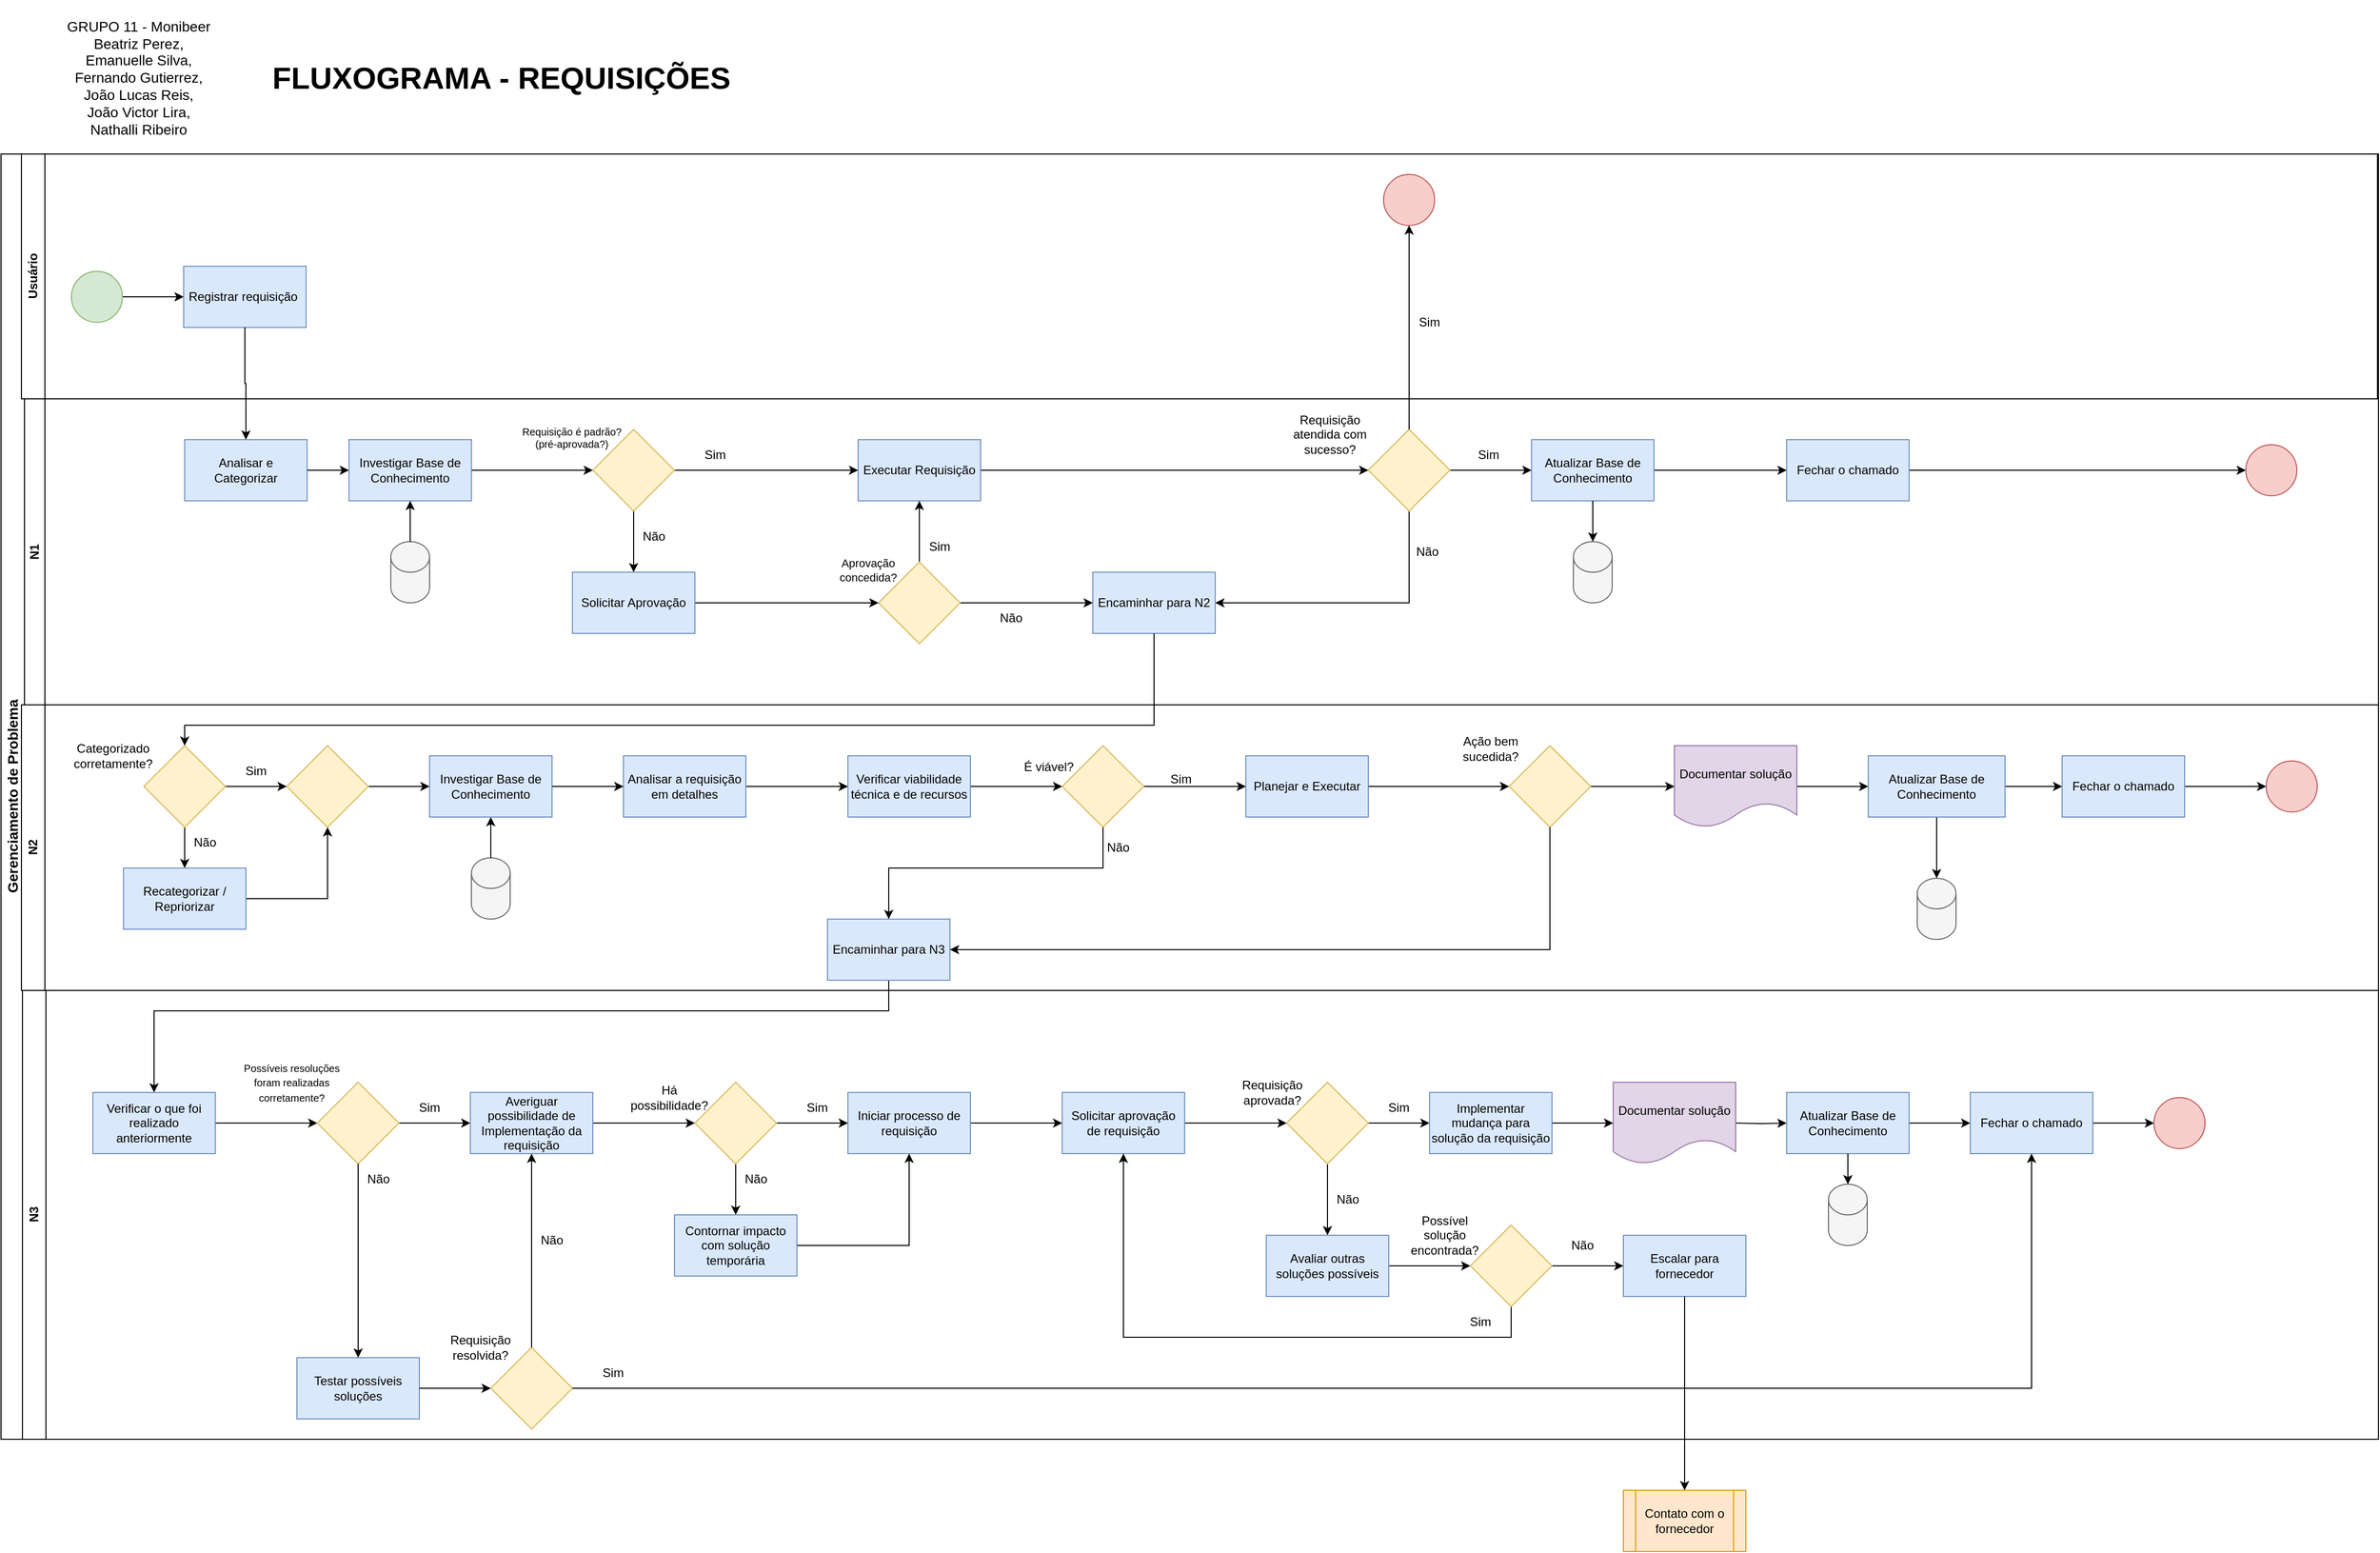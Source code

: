 <mxfile version="27.1.1">
  <diagram name="Página-1" id="GEWi88rm-CC-CwjjfImp">
    <mxGraphModel dx="3565" dy="1860" grid="1" gridSize="10" guides="1" tooltips="1" connect="1" arrows="1" fold="1" page="1" pageScale="1" pageWidth="827" pageHeight="1169" math="0" shadow="0">
      <root>
        <mxCell id="0" />
        <mxCell id="1" parent="0" />
        <mxCell id="uTXIHxNc2WLKkzeLT1SE-27" value="&lt;font style=&quot;font-size: 14px;&quot;&gt;Gerenciamento de Problema&lt;/font&gt;" style="swimlane;horizontal=0;whiteSpace=wrap;html=1;" parent="1" vertex="1">
          <mxGeometry x="550" y="530" width="2330" height="1260" as="geometry" />
        </mxCell>
        <mxCell id="uTXIHxNc2WLKkzeLT1SE-325" value="N1" style="swimlane;horizontal=0;whiteSpace=wrap;html=1;startSize=20;" parent="uTXIHxNc2WLKkzeLT1SE-27" vertex="1">
          <mxGeometry x="23" y="240" width="2307" height="300" as="geometry" />
        </mxCell>
        <mxCell id="uTXIHxNc2WLKkzeLT1SE-147" value="" style="ellipse;whiteSpace=wrap;html=1;aspect=fixed;fillColor=#f8cecc;strokeColor=#b85450;" parent="uTXIHxNc2WLKkzeLT1SE-325" vertex="1">
          <mxGeometry x="2177" y="45" width="50" height="50" as="geometry" />
        </mxCell>
        <mxCell id="uTXIHxNc2WLKkzeLT1SE-151" value="Analisar e Categorizar" style="whiteSpace=wrap;html=1;fillColor=#dae8fc;strokeColor=#6c8ebf;" parent="uTXIHxNc2WLKkzeLT1SE-325" vertex="1">
          <mxGeometry x="157" y="40" width="120" height="60" as="geometry" />
        </mxCell>
        <mxCell id="uTXIHxNc2WLKkzeLT1SE-60" value="Sim" style="text;html=1;align=center;verticalAlign=middle;whiteSpace=wrap;rounded=0;" parent="uTXIHxNc2WLKkzeLT1SE-325" vertex="1">
          <mxGeometry x="1405" y="40" width="60" height="30" as="geometry" />
        </mxCell>
        <mxCell id="uTXIHxNc2WLKkzeLT1SE-344" value="Não" style="text;html=1;align=center;verticalAlign=middle;whiteSpace=wrap;rounded=0;" parent="uTXIHxNc2WLKkzeLT1SE-325" vertex="1">
          <mxGeometry x="1345" y="135" width="60" height="30" as="geometry" />
        </mxCell>
        <mxCell id="uTXIHxNc2WLKkzeLT1SE-29" value="" style="edgeStyle=orthogonalEdgeStyle;rounded=0;orthogonalLoop=1;jettySize=auto;html=1;" parent="uTXIHxNc2WLKkzeLT1SE-27" source="uTXIHxNc2WLKkzeLT1SE-30" edge="1">
          <mxGeometry relative="1" as="geometry">
            <mxPoint x="830" y="620" as="targetPoint" />
          </mxGeometry>
        </mxCell>
        <mxCell id="uTXIHxNc2WLKkzeLT1SE-30" value="Analisar a requisição em detalhes" style="whiteSpace=wrap;html=1;fillColor=#dae8fc;strokeColor=#6c8ebf;" parent="uTXIHxNc2WLKkzeLT1SE-27" vertex="1">
          <mxGeometry x="610" y="590" width="120" height="60" as="geometry" />
        </mxCell>
        <mxCell id="uTXIHxNc2WLKkzeLT1SE-35" value="" style="edgeStyle=orthogonalEdgeStyle;rounded=0;orthogonalLoop=1;jettySize=auto;html=1;" parent="uTXIHxNc2WLKkzeLT1SE-27" source="uTXIHxNc2WLKkzeLT1SE-36" target="uTXIHxNc2WLKkzeLT1SE-56" edge="1">
          <mxGeometry relative="1" as="geometry">
            <Array as="points">
              <mxPoint x="870" y="840" />
              <mxPoint x="150" y="840" />
            </Array>
          </mxGeometry>
        </mxCell>
        <mxCell id="uTXIHxNc2WLKkzeLT1SE-36" value="Encaminhar para N3" style="whiteSpace=wrap;html=1;fillColor=#dae8fc;strokeColor=#6c8ebf;" parent="uTXIHxNc2WLKkzeLT1SE-27" vertex="1">
          <mxGeometry x="810" y="750" width="120" height="60" as="geometry" />
        </mxCell>
        <mxCell id="uTXIHxNc2WLKkzeLT1SE-328" style="edgeStyle=orthogonalEdgeStyle;rounded=0;orthogonalLoop=1;jettySize=auto;html=1;entryX=0;entryY=0.5;entryDx=0;entryDy=0;" parent="uTXIHxNc2WLKkzeLT1SE-27" source="uTXIHxNc2WLKkzeLT1SE-38" target="uTXIHxNc2WLKkzeLT1SE-326" edge="1">
          <mxGeometry relative="1" as="geometry" />
        </mxCell>
        <mxCell id="uTXIHxNc2WLKkzeLT1SE-38" value="Verificar viabilidade técnica e de recursos" style="whiteSpace=wrap;html=1;fillColor=#dae8fc;strokeColor=#6c8ebf;" parent="uTXIHxNc2WLKkzeLT1SE-27" vertex="1">
          <mxGeometry x="830" y="590" width="120" height="60" as="geometry" />
        </mxCell>
        <mxCell id="uTXIHxNc2WLKkzeLT1SE-55" value="" style="edgeStyle=orthogonalEdgeStyle;rounded=0;orthogonalLoop=1;jettySize=auto;html=1;" parent="uTXIHxNc2WLKkzeLT1SE-27" source="uTXIHxNc2WLKkzeLT1SE-56" target="uTXIHxNc2WLKkzeLT1SE-58" edge="1">
          <mxGeometry relative="1" as="geometry" />
        </mxCell>
        <mxCell id="uTXIHxNc2WLKkzeLT1SE-56" value="Verificar o que foi realizado anteriormente" style="whiteSpace=wrap;html=1;fillColor=#dae8fc;strokeColor=#6c8ebf;" parent="uTXIHxNc2WLKkzeLT1SE-27" vertex="1">
          <mxGeometry x="90" y="920" width="120" height="60" as="geometry" />
        </mxCell>
        <mxCell id="uTXIHxNc2WLKkzeLT1SE-57" style="edgeStyle=orthogonalEdgeStyle;rounded=0;orthogonalLoop=1;jettySize=auto;html=1;entryX=0;entryY=0.5;entryDx=0;entryDy=0;" parent="uTXIHxNc2WLKkzeLT1SE-27" source="uTXIHxNc2WLKkzeLT1SE-58" target="uTXIHxNc2WLKkzeLT1SE-65" edge="1">
          <mxGeometry relative="1" as="geometry">
            <mxPoint x="440" y="950.0" as="targetPoint" />
          </mxGeometry>
        </mxCell>
        <mxCell id="uTXIHxNc2WLKkzeLT1SE-58" value="" style="rhombus;whiteSpace=wrap;html=1;fillColor=#fff2cc;strokeColor=#d6b656;" parent="uTXIHxNc2WLKkzeLT1SE-27" vertex="1">
          <mxGeometry x="310" y="910" width="80" height="80" as="geometry" />
        </mxCell>
        <mxCell id="uTXIHxNc2WLKkzeLT1SE-61" value="&lt;font style=&quot;font-size: 10px;&quot;&gt;Possíveis resoluções foram realizadas corretamente?&lt;/font&gt;" style="text;html=1;align=center;verticalAlign=middle;whiteSpace=wrap;rounded=0;" parent="uTXIHxNc2WLKkzeLT1SE-27" vertex="1">
          <mxGeometry x="230" y="880" width="110" height="60" as="geometry" />
        </mxCell>
        <mxCell id="uTXIHxNc2WLKkzeLT1SE-63" value="Não" style="text;html=1;align=center;verticalAlign=middle;whiteSpace=wrap;rounded=0;" parent="uTXIHxNc2WLKkzeLT1SE-27" vertex="1">
          <mxGeometry x="340" y="990" width="60" height="30" as="geometry" />
        </mxCell>
        <mxCell id="uTXIHxNc2WLKkzeLT1SE-64" value="" style="edgeStyle=orthogonalEdgeStyle;rounded=0;orthogonalLoop=1;jettySize=auto;html=1;" parent="uTXIHxNc2WLKkzeLT1SE-27" source="uTXIHxNc2WLKkzeLT1SE-65" target="uTXIHxNc2WLKkzeLT1SE-70" edge="1">
          <mxGeometry relative="1" as="geometry" />
        </mxCell>
        <mxCell id="uTXIHxNc2WLKkzeLT1SE-65" value="Averiguar possibilidade de Implementação da requisição" style="whiteSpace=wrap;html=1;fillColor=#dae8fc;strokeColor=#6c8ebf;" parent="uTXIHxNc2WLKkzeLT1SE-27" vertex="1">
          <mxGeometry x="460" y="920" width="120" height="60" as="geometry" />
        </mxCell>
        <mxCell id="uTXIHxNc2WLKkzeLT1SE-67" value="Não" style="text;html=1;align=center;verticalAlign=middle;whiteSpace=wrap;rounded=0;" parent="uTXIHxNc2WLKkzeLT1SE-27" vertex="1">
          <mxGeometry x="510" y="1050" width="60" height="30" as="geometry" />
        </mxCell>
        <mxCell id="uTXIHxNc2WLKkzeLT1SE-68" value="" style="edgeStyle=orthogonalEdgeStyle;rounded=0;orthogonalLoop=1;jettySize=auto;html=1;" parent="uTXIHxNc2WLKkzeLT1SE-27" source="uTXIHxNc2WLKkzeLT1SE-70" target="uTXIHxNc2WLKkzeLT1SE-73" edge="1">
          <mxGeometry relative="1" as="geometry" />
        </mxCell>
        <mxCell id="uTXIHxNc2WLKkzeLT1SE-69" value="" style="edgeStyle=orthogonalEdgeStyle;rounded=0;orthogonalLoop=1;jettySize=auto;html=1;" parent="uTXIHxNc2WLKkzeLT1SE-27" source="uTXIHxNc2WLKkzeLT1SE-70" target="uTXIHxNc2WLKkzeLT1SE-75" edge="1">
          <mxGeometry relative="1" as="geometry" />
        </mxCell>
        <mxCell id="uTXIHxNc2WLKkzeLT1SE-70" value="" style="rhombus;whiteSpace=wrap;html=1;fillColor=#fff2cc;strokeColor=#d6b656;" parent="uTXIHxNc2WLKkzeLT1SE-27" vertex="1">
          <mxGeometry x="680" y="910" width="80" height="80" as="geometry" />
        </mxCell>
        <mxCell id="uTXIHxNc2WLKkzeLT1SE-72" style="edgeStyle=orthogonalEdgeStyle;rounded=0;orthogonalLoop=1;jettySize=auto;html=1;entryX=0;entryY=0.5;entryDx=0;entryDy=0;" parent="uTXIHxNc2WLKkzeLT1SE-27" source="uTXIHxNc2WLKkzeLT1SE-73" target="uTXIHxNc2WLKkzeLT1SE-78" edge="1">
          <mxGeometry relative="1" as="geometry" />
        </mxCell>
        <mxCell id="uTXIHxNc2WLKkzeLT1SE-73" value="Iniciar processo de requisição" style="whiteSpace=wrap;html=1;fillColor=#dae8fc;strokeColor=#6c8ebf;" parent="uTXIHxNc2WLKkzeLT1SE-27" vertex="1">
          <mxGeometry x="830" y="920" width="120" height="60" as="geometry" />
        </mxCell>
        <mxCell id="uTXIHxNc2WLKkzeLT1SE-74" style="edgeStyle=orthogonalEdgeStyle;rounded=0;orthogonalLoop=1;jettySize=auto;html=1;entryX=0.5;entryY=1;entryDx=0;entryDy=0;" parent="uTXIHxNc2WLKkzeLT1SE-27" source="uTXIHxNc2WLKkzeLT1SE-75" target="uTXIHxNc2WLKkzeLT1SE-73" edge="1">
          <mxGeometry relative="1" as="geometry" />
        </mxCell>
        <mxCell id="uTXIHxNc2WLKkzeLT1SE-75" value="Contornar impacto com solução temporária" style="whiteSpace=wrap;html=1;fillColor=#dae8fc;strokeColor=#6c8ebf;" parent="uTXIHxNc2WLKkzeLT1SE-27" vertex="1">
          <mxGeometry x="660" y="1040" width="120" height="60" as="geometry" />
        </mxCell>
        <mxCell id="uTXIHxNc2WLKkzeLT1SE-76" value="Sim" style="text;html=1;align=center;verticalAlign=middle;whiteSpace=wrap;rounded=0;" parent="uTXIHxNc2WLKkzeLT1SE-27" vertex="1">
          <mxGeometry x="390" y="920" width="60" height="30" as="geometry" />
        </mxCell>
        <mxCell id="uTXIHxNc2WLKkzeLT1SE-77" value="" style="edgeStyle=orthogonalEdgeStyle;rounded=0;orthogonalLoop=1;jettySize=auto;html=1;" parent="uTXIHxNc2WLKkzeLT1SE-27" source="uTXIHxNc2WLKkzeLT1SE-78" target="uTXIHxNc2WLKkzeLT1SE-82" edge="1">
          <mxGeometry relative="1" as="geometry" />
        </mxCell>
        <mxCell id="uTXIHxNc2WLKkzeLT1SE-78" value="Solicitar aprovação de requisição" style="whiteSpace=wrap;html=1;fillColor=#dae8fc;strokeColor=#6c8ebf;" parent="uTXIHxNc2WLKkzeLT1SE-27" vertex="1">
          <mxGeometry x="1040" y="920" width="120" height="60" as="geometry" />
        </mxCell>
        <mxCell id="uTXIHxNc2WLKkzeLT1SE-79" value="Sim" style="text;html=1;align=center;verticalAlign=middle;whiteSpace=wrap;rounded=0;" parent="uTXIHxNc2WLKkzeLT1SE-27" vertex="1">
          <mxGeometry x="770" y="920" width="60" height="30" as="geometry" />
        </mxCell>
        <mxCell id="uTXIHxNc2WLKkzeLT1SE-80" value="" style="edgeStyle=orthogonalEdgeStyle;rounded=0;orthogonalLoop=1;jettySize=auto;html=1;" parent="uTXIHxNc2WLKkzeLT1SE-27" source="uTXIHxNc2WLKkzeLT1SE-82" target="uTXIHxNc2WLKkzeLT1SE-85" edge="1">
          <mxGeometry relative="1" as="geometry" />
        </mxCell>
        <mxCell id="uTXIHxNc2WLKkzeLT1SE-81" value="" style="edgeStyle=orthogonalEdgeStyle;rounded=0;orthogonalLoop=1;jettySize=auto;html=1;" parent="uTXIHxNc2WLKkzeLT1SE-27" source="uTXIHxNc2WLKkzeLT1SE-82" target="uTXIHxNc2WLKkzeLT1SE-93" edge="1">
          <mxGeometry relative="1" as="geometry" />
        </mxCell>
        <mxCell id="uTXIHxNc2WLKkzeLT1SE-82" value="" style="rhombus;whiteSpace=wrap;html=1;fillColor=#fff2cc;strokeColor=#d6b656;" parent="uTXIHxNc2WLKkzeLT1SE-27" vertex="1">
          <mxGeometry x="1260" y="910" width="80" height="80" as="geometry" />
        </mxCell>
        <mxCell id="uTXIHxNc2WLKkzeLT1SE-83" value="Requisição&lt;div&gt;aprovada?&lt;/div&gt;" style="text;html=1;align=center;verticalAlign=middle;whiteSpace=wrap;rounded=0;" parent="uTXIHxNc2WLKkzeLT1SE-27" vertex="1">
          <mxGeometry x="1211" y="900" width="70" height="40" as="geometry" />
        </mxCell>
        <mxCell id="uTXIHxNc2WLKkzeLT1SE-84" value="" style="edgeStyle=orthogonalEdgeStyle;rounded=0;orthogonalLoop=1;jettySize=auto;html=1;" parent="uTXIHxNc2WLKkzeLT1SE-27" source="uTXIHxNc2WLKkzeLT1SE-85" edge="1">
          <mxGeometry relative="1" as="geometry">
            <mxPoint x="1580" y="950.0" as="targetPoint" />
          </mxGeometry>
        </mxCell>
        <mxCell id="uTXIHxNc2WLKkzeLT1SE-85" value="Implementar mudança para solução da requisição" style="whiteSpace=wrap;html=1;fillColor=#dae8fc;strokeColor=#6c8ebf;" parent="uTXIHxNc2WLKkzeLT1SE-27" vertex="1">
          <mxGeometry x="1400" y="920" width="120" height="60" as="geometry" />
        </mxCell>
        <mxCell id="uTXIHxNc2WLKkzeLT1SE-86" value="" style="edgeStyle=orthogonalEdgeStyle;rounded=0;orthogonalLoop=1;jettySize=auto;html=1;" parent="uTXIHxNc2WLKkzeLT1SE-27" target="uTXIHxNc2WLKkzeLT1SE-88" edge="1">
          <mxGeometry relative="1" as="geometry">
            <mxPoint x="1700" y="950.0" as="sourcePoint" />
          </mxGeometry>
        </mxCell>
        <mxCell id="uTXIHxNc2WLKkzeLT1SE-87" value="" style="edgeStyle=orthogonalEdgeStyle;rounded=0;orthogonalLoop=1;jettySize=auto;html=1;" parent="uTXIHxNc2WLKkzeLT1SE-27" source="uTXIHxNc2WLKkzeLT1SE-88" target="uTXIHxNc2WLKkzeLT1SE-90" edge="1">
          <mxGeometry relative="1" as="geometry" />
        </mxCell>
        <mxCell id="uTXIHxNc2WLKkzeLT1SE-88" value="Atualizar Base de Conhecimento" style="whiteSpace=wrap;html=1;fillColor=#dae8fc;strokeColor=#6c8ebf;" parent="uTXIHxNc2WLKkzeLT1SE-27" vertex="1">
          <mxGeometry x="1750" y="920" width="120" height="60" as="geometry" />
        </mxCell>
        <mxCell id="uTXIHxNc2WLKkzeLT1SE-89" style="edgeStyle=orthogonalEdgeStyle;rounded=0;orthogonalLoop=1;jettySize=auto;html=1;" parent="uTXIHxNc2WLKkzeLT1SE-27" source="uTXIHxNc2WLKkzeLT1SE-90" target="uTXIHxNc2WLKkzeLT1SE-99" edge="1">
          <mxGeometry relative="1" as="geometry" />
        </mxCell>
        <mxCell id="uTXIHxNc2WLKkzeLT1SE-90" value="Fechar o chamado" style="whiteSpace=wrap;html=1;fillColor=#dae8fc;strokeColor=#6c8ebf;" parent="uTXIHxNc2WLKkzeLT1SE-27" vertex="1">
          <mxGeometry x="1930" y="920" width="120" height="60" as="geometry" />
        </mxCell>
        <mxCell id="uTXIHxNc2WLKkzeLT1SE-91" value="Sim" style="text;html=1;align=center;verticalAlign=middle;whiteSpace=wrap;rounded=0;" parent="uTXIHxNc2WLKkzeLT1SE-27" vertex="1">
          <mxGeometry x="1340" y="920" width="60" height="30" as="geometry" />
        </mxCell>
        <mxCell id="uTXIHxNc2WLKkzeLT1SE-92" value="" style="edgeStyle=orthogonalEdgeStyle;rounded=0;orthogonalLoop=1;jettySize=auto;html=1;" parent="uTXIHxNc2WLKkzeLT1SE-27" source="uTXIHxNc2WLKkzeLT1SE-93" target="uTXIHxNc2WLKkzeLT1SE-97" edge="1">
          <mxGeometry relative="1" as="geometry" />
        </mxCell>
        <mxCell id="uTXIHxNc2WLKkzeLT1SE-93" value="Avaliar outras soluções possíveis" style="whiteSpace=wrap;html=1;fillColor=#dae8fc;strokeColor=#6c8ebf;" parent="uTXIHxNc2WLKkzeLT1SE-27" vertex="1">
          <mxGeometry x="1240" y="1060" width="120" height="60" as="geometry" />
        </mxCell>
        <mxCell id="uTXIHxNc2WLKkzeLT1SE-94" value="Não" style="text;html=1;align=center;verticalAlign=middle;whiteSpace=wrap;rounded=0;" parent="uTXIHxNc2WLKkzeLT1SE-27" vertex="1">
          <mxGeometry x="1290" y="1010" width="60" height="30" as="geometry" />
        </mxCell>
        <mxCell id="uTXIHxNc2WLKkzeLT1SE-95" style="edgeStyle=orthogonalEdgeStyle;rounded=0;orthogonalLoop=1;jettySize=auto;html=1;entryX=0.5;entryY=1;entryDx=0;entryDy=0;" parent="uTXIHxNc2WLKkzeLT1SE-27" source="uTXIHxNc2WLKkzeLT1SE-97" target="uTXIHxNc2WLKkzeLT1SE-78" edge="1">
          <mxGeometry relative="1" as="geometry">
            <Array as="points">
              <mxPoint x="1480" y="1160" />
              <mxPoint x="1100" y="1160" />
            </Array>
          </mxGeometry>
        </mxCell>
        <mxCell id="uTXIHxNc2WLKkzeLT1SE-96" style="edgeStyle=orthogonalEdgeStyle;rounded=0;orthogonalLoop=1;jettySize=auto;html=1;entryX=0;entryY=0.5;entryDx=0;entryDy=0;" parent="uTXIHxNc2WLKkzeLT1SE-27" source="uTXIHxNc2WLKkzeLT1SE-97" edge="1">
          <mxGeometry relative="1" as="geometry">
            <mxPoint x="1590" y="1090.0" as="targetPoint" />
          </mxGeometry>
        </mxCell>
        <mxCell id="uTXIHxNc2WLKkzeLT1SE-97" value="" style="rhombus;whiteSpace=wrap;html=1;fillColor=#fff2cc;strokeColor=#d6b656;" parent="uTXIHxNc2WLKkzeLT1SE-27" vertex="1">
          <mxGeometry x="1440" y="1050" width="80" height="80" as="geometry" />
        </mxCell>
        <mxCell id="uTXIHxNc2WLKkzeLT1SE-98" value="Possível solução encontrada?" style="text;html=1;align=center;verticalAlign=middle;whiteSpace=wrap;rounded=0;" parent="uTXIHxNc2WLKkzeLT1SE-27" vertex="1">
          <mxGeometry x="1380" y="1040" width="70" height="40" as="geometry" />
        </mxCell>
        <mxCell id="uTXIHxNc2WLKkzeLT1SE-99" value="" style="ellipse;whiteSpace=wrap;html=1;aspect=fixed;fillColor=#f8cecc;strokeColor=#b85450;" parent="uTXIHxNc2WLKkzeLT1SE-27" vertex="1">
          <mxGeometry x="2110" y="925" width="50" height="50" as="geometry" />
        </mxCell>
        <mxCell id="uTXIHxNc2WLKkzeLT1SE-100" value="Documentar solução" style="shape=document;whiteSpace=wrap;html=1;boundedLbl=1;fillColor=#e1d5e7;strokeColor=#9673a6;" parent="uTXIHxNc2WLKkzeLT1SE-27" vertex="1">
          <mxGeometry x="1580" y="910" width="120" height="80" as="geometry" />
        </mxCell>
        <mxCell id="uTXIHxNc2WLKkzeLT1SE-102" value="Não" style="text;html=1;align=center;verticalAlign=middle;whiteSpace=wrap;rounded=0;" parent="uTXIHxNc2WLKkzeLT1SE-27" vertex="1">
          <mxGeometry x="1520" y="1055" width="60" height="30" as="geometry" />
        </mxCell>
        <mxCell id="uTXIHxNc2WLKkzeLT1SE-103" value="Sim" style="text;html=1;align=center;verticalAlign=middle;whiteSpace=wrap;rounded=0;" parent="uTXIHxNc2WLKkzeLT1SE-27" vertex="1">
          <mxGeometry x="1420" y="1130" width="60" height="30" as="geometry" />
        </mxCell>
        <mxCell id="uTXIHxNc2WLKkzeLT1SE-104" value="Escalar para fornecedor" style="whiteSpace=wrap;html=1;fillColor=#dae8fc;strokeColor=#6c8ebf;" parent="uTXIHxNc2WLKkzeLT1SE-27" vertex="1">
          <mxGeometry x="1590" y="1060" width="120" height="60" as="geometry" />
        </mxCell>
        <mxCell id="uTXIHxNc2WLKkzeLT1SE-107" value="" style="shape=cylinder3;whiteSpace=wrap;html=1;boundedLbl=1;backgroundOutline=1;size=15;fillColor=#f5f5f5;fontColor=#333333;strokeColor=#666666;" parent="uTXIHxNc2WLKkzeLT1SE-27" vertex="1">
          <mxGeometry x="1791" y="1010" width="38" height="60" as="geometry" />
        </mxCell>
        <mxCell id="uTXIHxNc2WLKkzeLT1SE-108" style="edgeStyle=orthogonalEdgeStyle;rounded=0;orthogonalLoop=1;jettySize=auto;html=1;entryX=0.5;entryY=0;entryDx=0;entryDy=0;entryPerimeter=0;" parent="uTXIHxNc2WLKkzeLT1SE-27" source="uTXIHxNc2WLKkzeLT1SE-88" target="uTXIHxNc2WLKkzeLT1SE-107" edge="1">
          <mxGeometry relative="1" as="geometry" />
        </mxCell>
        <mxCell id="uTXIHxNc2WLKkzeLT1SE-149" value="" style="shape=cylinder3;whiteSpace=wrap;html=1;boundedLbl=1;backgroundOutline=1;size=15;fillColor=#f5f5f5;fontColor=#333333;strokeColor=#666666;" parent="uTXIHxNc2WLKkzeLT1SE-27" vertex="1">
          <mxGeometry x="461" y="690" width="38" height="60" as="geometry" />
        </mxCell>
        <mxCell id="uTXIHxNc2WLKkzeLT1SE-186" style="edgeStyle=orthogonalEdgeStyle;rounded=0;orthogonalLoop=1;jettySize=auto;html=1;entryX=0;entryY=0.5;entryDx=0;entryDy=0;" parent="uTXIHxNc2WLKkzeLT1SE-27" source="uTXIHxNc2WLKkzeLT1SE-151" target="uTXIHxNc2WLKkzeLT1SE-185" edge="1">
          <mxGeometry relative="1" as="geometry" />
        </mxCell>
        <mxCell id="uTXIHxNc2WLKkzeLT1SE-152" value="Não" style="text;html=1;align=center;verticalAlign=middle;whiteSpace=wrap;rounded=0;" parent="uTXIHxNc2WLKkzeLT1SE-27" vertex="1">
          <mxGeometry x="710" y="990" width="60" height="30" as="geometry" />
        </mxCell>
        <mxCell id="uTXIHxNc2WLKkzeLT1SE-203" style="edgeStyle=orthogonalEdgeStyle;rounded=0;orthogonalLoop=1;jettySize=auto;html=1;entryX=0;entryY=0.5;entryDx=0;entryDy=0;" parent="uTXIHxNc2WLKkzeLT1SE-27" source="uTXIHxNc2WLKkzeLT1SE-7" target="uTXIHxNc2WLKkzeLT1SE-135" edge="1">
          <mxGeometry relative="1" as="geometry" />
        </mxCell>
        <mxCell id="uTXIHxNc2WLKkzeLT1SE-207" style="edgeStyle=orthogonalEdgeStyle;rounded=0;orthogonalLoop=1;jettySize=auto;html=1;entryX=1;entryY=0.5;entryDx=0;entryDy=0;" parent="uTXIHxNc2WLKkzeLT1SE-27" source="uTXIHxNc2WLKkzeLT1SE-7" target="uTXIHxNc2WLKkzeLT1SE-129" edge="1">
          <mxGeometry relative="1" as="geometry">
            <Array as="points">
              <mxPoint x="1380" y="440" />
            </Array>
          </mxGeometry>
        </mxCell>
        <mxCell id="uTXIHxNc2WLKkzeLT1SE-7" value="" style="rhombus;whiteSpace=wrap;html=1;rounded=0;fillColor=#fff2cc;strokeColor=#d6b656;" parent="uTXIHxNc2WLKkzeLT1SE-27" vertex="1">
          <mxGeometry x="1340" y="270" width="80" height="80" as="geometry" />
        </mxCell>
        <mxCell id="uTXIHxNc2WLKkzeLT1SE-8" value="Requisição atendida com sucesso?" style="text;html=1;align=center;verticalAlign=middle;whiteSpace=wrap;rounded=0;" parent="uTXIHxNc2WLKkzeLT1SE-27" vertex="1">
          <mxGeometry x="1250" y="260" width="105" height="30" as="geometry" />
        </mxCell>
        <mxCell id="uTXIHxNc2WLKkzeLT1SE-129" value="Encaminhar para N2" style="rounded=0;whiteSpace=wrap;html=1;fillColor=#dae8fc;strokeColor=#6c8ebf;" parent="uTXIHxNc2WLKkzeLT1SE-27" vertex="1">
          <mxGeometry x="1070" y="410" width="120" height="60" as="geometry" />
        </mxCell>
        <mxCell id="uTXIHxNc2WLKkzeLT1SE-134" value="" style="edgeStyle=orthogonalEdgeStyle;rounded=0;orthogonalLoop=1;jettySize=auto;html=1;" parent="uTXIHxNc2WLKkzeLT1SE-27" source="uTXIHxNc2WLKkzeLT1SE-135" target="uTXIHxNc2WLKkzeLT1SE-140" edge="1">
          <mxGeometry relative="1" as="geometry" />
        </mxCell>
        <mxCell id="uTXIHxNc2WLKkzeLT1SE-135" value="Atualizar Base de Conhecimento" style="whiteSpace=wrap;html=1;rounded=0;fillColor=#dae8fc;strokeColor=#6c8ebf;" parent="uTXIHxNc2WLKkzeLT1SE-27" vertex="1">
          <mxGeometry x="1500" y="280" width="120" height="60" as="geometry" />
        </mxCell>
        <mxCell id="uTXIHxNc2WLKkzeLT1SE-206" style="edgeStyle=orthogonalEdgeStyle;rounded=0;orthogonalLoop=1;jettySize=auto;html=1;entryX=0;entryY=0.5;entryDx=0;entryDy=0;" parent="uTXIHxNc2WLKkzeLT1SE-27" source="uTXIHxNc2WLKkzeLT1SE-140" target="uTXIHxNc2WLKkzeLT1SE-147" edge="1">
          <mxGeometry relative="1" as="geometry" />
        </mxCell>
        <mxCell id="uTXIHxNc2WLKkzeLT1SE-140" value="Fechar o chamado" style="whiteSpace=wrap;html=1;fillColor=#dae8fc;strokeColor=#6c8ebf;rounded=0;" parent="uTXIHxNc2WLKkzeLT1SE-27" vertex="1">
          <mxGeometry x="1750" y="280" width="120" height="60" as="geometry" />
        </mxCell>
        <mxCell id="uTXIHxNc2WLKkzeLT1SE-143" value="" style="shape=cylinder3;whiteSpace=wrap;html=1;boundedLbl=1;backgroundOutline=1;size=15;fillColor=#f5f5f5;fontColor=#333333;strokeColor=#666666;" parent="uTXIHxNc2WLKkzeLT1SE-27" vertex="1">
          <mxGeometry x="1541" y="380" width="38" height="60" as="geometry" />
        </mxCell>
        <mxCell id="uTXIHxNc2WLKkzeLT1SE-148" style="edgeStyle=orthogonalEdgeStyle;rounded=0;orthogonalLoop=1;jettySize=auto;html=1;" parent="uTXIHxNc2WLKkzeLT1SE-27" source="uTXIHxNc2WLKkzeLT1SE-135" target="uTXIHxNc2WLKkzeLT1SE-143" edge="1">
          <mxGeometry relative="1" as="geometry" />
        </mxCell>
        <mxCell id="uTXIHxNc2WLKkzeLT1SE-199" style="edgeStyle=orthogonalEdgeStyle;rounded=0;orthogonalLoop=1;jettySize=auto;html=1;entryX=0;entryY=0.5;entryDx=0;entryDy=0;" parent="uTXIHxNc2WLKkzeLT1SE-27" source="uTXIHxNc2WLKkzeLT1SE-169" target="uTXIHxNc2WLKkzeLT1SE-7" edge="1">
          <mxGeometry relative="1" as="geometry">
            <mxPoint x="1320" y="310" as="targetPoint" />
          </mxGeometry>
        </mxCell>
        <mxCell id="uTXIHxNc2WLKkzeLT1SE-169" value="Executar Requisição" style="whiteSpace=wrap;html=1;fillColor=#dae8fc;strokeColor=#6c8ebf;" parent="uTXIHxNc2WLKkzeLT1SE-27" vertex="1">
          <mxGeometry x="840" y="280" width="120" height="60" as="geometry" />
        </mxCell>
        <mxCell id="uTXIHxNc2WLKkzeLT1SE-192" style="edgeStyle=orthogonalEdgeStyle;rounded=0;orthogonalLoop=1;jettySize=auto;html=1;entryX=0.5;entryY=1;entryDx=0;entryDy=0;" parent="uTXIHxNc2WLKkzeLT1SE-27" source="uTXIHxNc2WLKkzeLT1SE-176" target="uTXIHxNc2WLKkzeLT1SE-169" edge="1">
          <mxGeometry relative="1" as="geometry" />
        </mxCell>
        <mxCell id="uTXIHxNc2WLKkzeLT1SE-194" style="edgeStyle=orthogonalEdgeStyle;rounded=0;orthogonalLoop=1;jettySize=auto;html=1;" parent="uTXIHxNc2WLKkzeLT1SE-27" source="uTXIHxNc2WLKkzeLT1SE-176" edge="1">
          <mxGeometry relative="1" as="geometry">
            <mxPoint x="1070" y="440" as="targetPoint" />
          </mxGeometry>
        </mxCell>
        <mxCell id="uTXIHxNc2WLKkzeLT1SE-176" value="" style="rhombus;whiteSpace=wrap;html=1;fillColor=#fff2cc;strokeColor=#d6b656;" parent="uTXIHxNc2WLKkzeLT1SE-27" vertex="1">
          <mxGeometry x="860" y="400" width="80" height="80" as="geometry" />
        </mxCell>
        <mxCell id="uTXIHxNc2WLKkzeLT1SE-177" value="Aprovação concedida?" style="text;html=1;align=center;verticalAlign=middle;whiteSpace=wrap;rounded=0;fontSize=11;" parent="uTXIHxNc2WLKkzeLT1SE-27" vertex="1">
          <mxGeometry x="800" y="380" width="100" height="55" as="geometry" />
        </mxCell>
        <mxCell id="uTXIHxNc2WLKkzeLT1SE-187" style="edgeStyle=orthogonalEdgeStyle;rounded=0;orthogonalLoop=1;jettySize=auto;html=1;" parent="uTXIHxNc2WLKkzeLT1SE-27" source="uTXIHxNc2WLKkzeLT1SE-185" target="uTXIHxNc2WLKkzeLT1SE-165" edge="1">
          <mxGeometry relative="1" as="geometry" />
        </mxCell>
        <mxCell id="uTXIHxNc2WLKkzeLT1SE-185" value="Investigar Base de Conhecimento" style="whiteSpace=wrap;html=1;fillColor=#dae8fc;strokeColor=#6c8ebf;" parent="uTXIHxNc2WLKkzeLT1SE-27" vertex="1">
          <mxGeometry x="341" y="280" width="120" height="60" as="geometry" />
        </mxCell>
        <mxCell id="uTXIHxNc2WLKkzeLT1SE-183" value="" style="shape=cylinder3;whiteSpace=wrap;html=1;boundedLbl=1;backgroundOutline=1;size=15;fillColor=#f5f5f5;fontColor=#333333;strokeColor=#666666;" parent="uTXIHxNc2WLKkzeLT1SE-27" vertex="1">
          <mxGeometry x="382" y="380" width="38" height="60" as="geometry" />
        </mxCell>
        <mxCell id="uTXIHxNc2WLKkzeLT1SE-184" style="edgeStyle=orthogonalEdgeStyle;rounded=0;orthogonalLoop=1;jettySize=auto;html=1;" parent="uTXIHxNc2WLKkzeLT1SE-27" source="uTXIHxNc2WLKkzeLT1SE-183" edge="1">
          <mxGeometry relative="1" as="geometry">
            <mxPoint x="401" y="340" as="targetPoint" />
          </mxGeometry>
        </mxCell>
        <mxCell id="uTXIHxNc2WLKkzeLT1SE-188" style="edgeStyle=orthogonalEdgeStyle;rounded=0;orthogonalLoop=1;jettySize=auto;html=1;entryX=0;entryY=0.5;entryDx=0;entryDy=0;" parent="uTXIHxNc2WLKkzeLT1SE-27" source="uTXIHxNc2WLKkzeLT1SE-165" target="uTXIHxNc2WLKkzeLT1SE-169" edge="1">
          <mxGeometry relative="1" as="geometry">
            <mxPoint x="740" y="310" as="targetPoint" />
          </mxGeometry>
        </mxCell>
        <mxCell id="uTXIHxNc2WLKkzeLT1SE-189" style="edgeStyle=orthogonalEdgeStyle;rounded=0;orthogonalLoop=1;jettySize=auto;html=1;" parent="uTXIHxNc2WLKkzeLT1SE-27" source="uTXIHxNc2WLKkzeLT1SE-165" edge="1">
          <mxGeometry relative="1" as="geometry">
            <mxPoint x="620" y="410" as="targetPoint" />
          </mxGeometry>
        </mxCell>
        <mxCell id="uTXIHxNc2WLKkzeLT1SE-165" value="" style="rhombus;whiteSpace=wrap;html=1;fillColor=#fff2cc;strokeColor=#d6b656;" parent="uTXIHxNc2WLKkzeLT1SE-27" vertex="1">
          <mxGeometry x="580" y="270" width="80" height="80" as="geometry" />
        </mxCell>
        <mxCell id="uTXIHxNc2WLKkzeLT1SE-173" value="Não" style="text;html=1;align=center;verticalAlign=middle;whiteSpace=wrap;rounded=0;" parent="uTXIHxNc2WLKkzeLT1SE-27" vertex="1">
          <mxGeometry x="610" y="360" width="60" height="30" as="geometry" />
        </mxCell>
        <mxCell id="uTXIHxNc2WLKkzeLT1SE-166" value="Requisição é padrão? (pré-aprovada?)" style="text;html=1;align=center;verticalAlign=middle;whiteSpace=wrap;rounded=0;fontSize=10;" parent="uTXIHxNc2WLKkzeLT1SE-27" vertex="1">
          <mxGeometry x="509" y="250" width="101" height="55" as="geometry" />
        </mxCell>
        <mxCell id="uTXIHxNc2WLKkzeLT1SE-190" style="edgeStyle=orthogonalEdgeStyle;rounded=0;orthogonalLoop=1;jettySize=auto;html=1;entryX=0;entryY=0.5;entryDx=0;entryDy=0;" parent="uTXIHxNc2WLKkzeLT1SE-27" source="uTXIHxNc2WLKkzeLT1SE-174" target="uTXIHxNc2WLKkzeLT1SE-176" edge="1">
          <mxGeometry relative="1" as="geometry" />
        </mxCell>
        <mxCell id="uTXIHxNc2WLKkzeLT1SE-174" value="Solicitar Aprovação" style="whiteSpace=wrap;html=1;fillColor=#dae8fc;strokeColor=#6c8ebf;" parent="uTXIHxNc2WLKkzeLT1SE-27" vertex="1">
          <mxGeometry x="560" y="410" width="120" height="60" as="geometry" />
        </mxCell>
        <mxCell id="uTXIHxNc2WLKkzeLT1SE-170" value="Sim" style="text;html=1;align=center;verticalAlign=middle;whiteSpace=wrap;rounded=0;" parent="uTXIHxNc2WLKkzeLT1SE-27" vertex="1">
          <mxGeometry x="670" y="280" width="60" height="30" as="geometry" />
        </mxCell>
        <mxCell id="uTXIHxNc2WLKkzeLT1SE-193" value="Sim" style="text;html=1;align=center;verticalAlign=middle;whiteSpace=wrap;rounded=0;" parent="uTXIHxNc2WLKkzeLT1SE-27" vertex="1">
          <mxGeometry x="890" y="370" width="60" height="30" as="geometry" />
        </mxCell>
        <mxCell id="uTXIHxNc2WLKkzeLT1SE-195" value="Não" style="text;html=1;align=center;verticalAlign=middle;whiteSpace=wrap;rounded=0;" parent="uTXIHxNc2WLKkzeLT1SE-27" vertex="1">
          <mxGeometry x="960" y="440" width="60" height="30" as="geometry" />
        </mxCell>
        <mxCell id="uTXIHxNc2WLKkzeLT1SE-13" value="N2" style="swimlane;horizontal=0;whiteSpace=wrap;html=1;startSize=23;" parent="uTXIHxNc2WLKkzeLT1SE-27" vertex="1">
          <mxGeometry x="20" y="540" width="2310" height="280" as="geometry" />
        </mxCell>
        <mxCell id="uTXIHxNc2WLKkzeLT1SE-14" value="" style="edgeStyle=orthogonalEdgeStyle;rounded=0;orthogonalLoop=1;jettySize=auto;html=1;" parent="uTXIHxNc2WLKkzeLT1SE-13" source="uTXIHxNc2WLKkzeLT1SE-16" target="uTXIHxNc2WLKkzeLT1SE-19" edge="1">
          <mxGeometry relative="1" as="geometry" />
        </mxCell>
        <mxCell id="uTXIHxNc2WLKkzeLT1SE-15" value="" style="edgeStyle=orthogonalEdgeStyle;rounded=0;orthogonalLoop=1;jettySize=auto;html=1;" parent="uTXIHxNc2WLKkzeLT1SE-13" source="uTXIHxNc2WLKkzeLT1SE-16" target="uTXIHxNc2WLKkzeLT1SE-21" edge="1">
          <mxGeometry relative="1" as="geometry" />
        </mxCell>
        <mxCell id="uTXIHxNc2WLKkzeLT1SE-16" value="" style="rhombus;whiteSpace=wrap;html=1;fillColor=#fff2cc;strokeColor=#d6b656;" parent="uTXIHxNc2WLKkzeLT1SE-13" vertex="1">
          <mxGeometry x="120" y="40" width="80" height="80" as="geometry" />
        </mxCell>
        <mxCell id="uTXIHxNc2WLKkzeLT1SE-17" value="Categorizado corretamente?" style="text;html=1;align=center;verticalAlign=middle;whiteSpace=wrap;rounded=0;" parent="uTXIHxNc2WLKkzeLT1SE-13" vertex="1">
          <mxGeometry x="50" y="30" width="80" height="40" as="geometry" />
        </mxCell>
        <mxCell id="uTXIHxNc2WLKkzeLT1SE-18" value="" style="edgeStyle=orthogonalEdgeStyle;rounded=0;orthogonalLoop=1;jettySize=auto;html=1;" parent="uTXIHxNc2WLKkzeLT1SE-13" source="uTXIHxNc2WLKkzeLT1SE-19" target="uTXIHxNc2WLKkzeLT1SE-24" edge="1">
          <mxGeometry relative="1" as="geometry" />
        </mxCell>
        <mxCell id="uTXIHxNc2WLKkzeLT1SE-19" value="" style="rhombus;whiteSpace=wrap;html=1;fillColor=#fff2cc;strokeColor=#d6b656;" parent="uTXIHxNc2WLKkzeLT1SE-13" vertex="1">
          <mxGeometry x="260" y="40" width="80" height="80" as="geometry" />
        </mxCell>
        <mxCell id="uTXIHxNc2WLKkzeLT1SE-20" style="edgeStyle=orthogonalEdgeStyle;rounded=0;orthogonalLoop=1;jettySize=auto;html=1;entryX=0.5;entryY=1;entryDx=0;entryDy=0;" parent="uTXIHxNc2WLKkzeLT1SE-13" source="uTXIHxNc2WLKkzeLT1SE-21" target="uTXIHxNc2WLKkzeLT1SE-19" edge="1">
          <mxGeometry relative="1" as="geometry" />
        </mxCell>
        <mxCell id="uTXIHxNc2WLKkzeLT1SE-21" value="Recategorizar / Repriorizar" style="whiteSpace=wrap;html=1;fillColor=#dae8fc;strokeColor=#6c8ebf;" parent="uTXIHxNc2WLKkzeLT1SE-13" vertex="1">
          <mxGeometry x="100" y="160" width="120" height="60" as="geometry" />
        </mxCell>
        <mxCell id="uTXIHxNc2WLKkzeLT1SE-22" value="Sim" style="text;html=1;align=center;verticalAlign=middle;whiteSpace=wrap;rounded=0;" parent="uTXIHxNc2WLKkzeLT1SE-13" vertex="1">
          <mxGeometry x="200" y="50" width="60" height="30" as="geometry" />
        </mxCell>
        <mxCell id="uTXIHxNc2WLKkzeLT1SE-23" value="Não" style="text;html=1;align=center;verticalAlign=middle;whiteSpace=wrap;rounded=0;" parent="uTXIHxNc2WLKkzeLT1SE-13" vertex="1">
          <mxGeometry x="150" y="120" width="60" height="30" as="geometry" />
        </mxCell>
        <mxCell id="uTXIHxNc2WLKkzeLT1SE-24" value="Investigar Base de Conhecimento" style="whiteSpace=wrap;html=1;fillColor=#dae8fc;strokeColor=#6c8ebf;" parent="uTXIHxNc2WLKkzeLT1SE-13" vertex="1">
          <mxGeometry x="400" y="50" width="120" height="60" as="geometry" />
        </mxCell>
        <mxCell id="uTXIHxNc2WLKkzeLT1SE-330" style="edgeStyle=orthogonalEdgeStyle;rounded=0;orthogonalLoop=1;jettySize=auto;html=1;entryX=0;entryY=0.5;entryDx=0;entryDy=0;" parent="uTXIHxNc2WLKkzeLT1SE-13" source="uTXIHxNc2WLKkzeLT1SE-326" target="uTXIHxNc2WLKkzeLT1SE-331" edge="1">
          <mxGeometry relative="1" as="geometry">
            <mxPoint x="1180" y="80" as="targetPoint" />
          </mxGeometry>
        </mxCell>
        <mxCell id="uTXIHxNc2WLKkzeLT1SE-326" value="" style="rhombus;whiteSpace=wrap;html=1;fillColor=#fff2cc;strokeColor=#d6b656;" parent="uTXIHxNc2WLKkzeLT1SE-13" vertex="1">
          <mxGeometry x="1020" y="40" width="80" height="80" as="geometry" />
        </mxCell>
        <mxCell id="uTXIHxNc2WLKkzeLT1SE-329" value="É viável?" style="text;html=1;align=center;verticalAlign=middle;whiteSpace=wrap;rounded=0;" parent="uTXIHxNc2WLKkzeLT1SE-13" vertex="1">
          <mxGeometry x="967" y="41" width="80" height="40" as="geometry" />
        </mxCell>
        <mxCell id="uTXIHxNc2WLKkzeLT1SE-335" style="edgeStyle=orthogonalEdgeStyle;rounded=0;orthogonalLoop=1;jettySize=auto;html=1;entryX=0;entryY=0.5;entryDx=0;entryDy=0;" parent="uTXIHxNc2WLKkzeLT1SE-13" source="uTXIHxNc2WLKkzeLT1SE-331" target="uTXIHxNc2WLKkzeLT1SE-336" edge="1">
          <mxGeometry relative="1" as="geometry">
            <mxPoint x="1390" y="80" as="targetPoint" />
          </mxGeometry>
        </mxCell>
        <mxCell id="uTXIHxNc2WLKkzeLT1SE-331" value="Planejar e Executar" style="whiteSpace=wrap;html=1;fillColor=#dae8fc;strokeColor=#6c8ebf;" parent="uTXIHxNc2WLKkzeLT1SE-13" vertex="1">
          <mxGeometry x="1200" y="50" width="120" height="60" as="geometry" />
        </mxCell>
        <mxCell id="uTXIHxNc2WLKkzeLT1SE-332" value="Sim" style="text;html=1;align=center;verticalAlign=middle;whiteSpace=wrap;rounded=0;" parent="uTXIHxNc2WLKkzeLT1SE-13" vertex="1">
          <mxGeometry x="1115" y="66" width="43" height="14" as="geometry" />
        </mxCell>
        <mxCell id="uTXIHxNc2WLKkzeLT1SE-334" value="Não" style="text;html=1;align=center;verticalAlign=middle;whiteSpace=wrap;rounded=0;" parent="uTXIHxNc2WLKkzeLT1SE-13" vertex="1">
          <mxGeometry x="1035" y="120" width="80" height="40" as="geometry" />
        </mxCell>
        <mxCell id="uTXIHxNc2WLKkzeLT1SE-105" value="" style="shape=cylinder3;whiteSpace=wrap;html=1;boundedLbl=1;backgroundOutline=1;size=15;fillColor=#f5f5f5;fontColor=#333333;strokeColor=#666666;" parent="uTXIHxNc2WLKkzeLT1SE-13" vertex="1">
          <mxGeometry x="1858" y="170" width="38" height="60" as="geometry" />
        </mxCell>
        <mxCell id="uTXIHxNc2WLKkzeLT1SE-48" value="" style="edgeStyle=orthogonalEdgeStyle;rounded=0;orthogonalLoop=1;jettySize=auto;html=1;" parent="uTXIHxNc2WLKkzeLT1SE-13" source="uTXIHxNc2WLKkzeLT1SE-49" target="uTXIHxNc2WLKkzeLT1SE-53" edge="1">
          <mxGeometry relative="1" as="geometry" />
        </mxCell>
        <mxCell id="uTXIHxNc2WLKkzeLT1SE-52" style="edgeStyle=orthogonalEdgeStyle;rounded=0;orthogonalLoop=1;jettySize=auto;html=1;entryX=0;entryY=0.5;entryDx=0;entryDy=0;" parent="uTXIHxNc2WLKkzeLT1SE-13" source="uTXIHxNc2WLKkzeLT1SE-53" target="uTXIHxNc2WLKkzeLT1SE-54" edge="1">
          <mxGeometry relative="1" as="geometry" />
        </mxCell>
        <mxCell id="uTXIHxNc2WLKkzeLT1SE-106" style="edgeStyle=orthogonalEdgeStyle;rounded=0;orthogonalLoop=1;jettySize=auto;html=1;entryX=0.5;entryY=0;entryDx=0;entryDy=0;entryPerimeter=0;" parent="uTXIHxNc2WLKkzeLT1SE-13" source="uTXIHxNc2WLKkzeLT1SE-49" edge="1">
          <mxGeometry relative="1" as="geometry">
            <mxPoint x="1877.0" y="170" as="targetPoint" />
          </mxGeometry>
        </mxCell>
        <mxCell id="uTXIHxNc2WLKkzeLT1SE-343" style="edgeStyle=orthogonalEdgeStyle;rounded=0;orthogonalLoop=1;jettySize=auto;html=1;" parent="uTXIHxNc2WLKkzeLT1SE-13" source="uTXIHxNc2WLKkzeLT1SE-101" target="uTXIHxNc2WLKkzeLT1SE-49" edge="1">
          <mxGeometry relative="1" as="geometry" />
        </mxCell>
        <mxCell id="uTXIHxNc2WLKkzeLT1SE-101" value="Documentar solução" style="shape=document;whiteSpace=wrap;html=1;boundedLbl=1;fillColor=#e1d5e7;strokeColor=#9673a6;" parent="uTXIHxNc2WLKkzeLT1SE-13" vertex="1">
          <mxGeometry x="1620" y="40" width="120" height="80" as="geometry" />
        </mxCell>
        <mxCell id="uTXIHxNc2WLKkzeLT1SE-49" value="Atualizar Base de Conhecimento" style="whiteSpace=wrap;html=1;fillColor=#dae8fc;strokeColor=#6c8ebf;" parent="uTXIHxNc2WLKkzeLT1SE-13" vertex="1">
          <mxGeometry x="1810" y="50" width="134" height="60" as="geometry" />
        </mxCell>
        <mxCell id="uTXIHxNc2WLKkzeLT1SE-53" value="Fechar o chamado" style="whiteSpace=wrap;html=1;fillColor=#dae8fc;strokeColor=#6c8ebf;" parent="uTXIHxNc2WLKkzeLT1SE-13" vertex="1">
          <mxGeometry x="2000" y="50" width="120" height="60" as="geometry" />
        </mxCell>
        <mxCell id="uTXIHxNc2WLKkzeLT1SE-54" value="" style="ellipse;whiteSpace=wrap;html=1;aspect=fixed;fillColor=#f8cecc;strokeColor=#b85450;" parent="uTXIHxNc2WLKkzeLT1SE-13" vertex="1">
          <mxGeometry x="2200" y="55" width="50" height="50" as="geometry" />
        </mxCell>
        <mxCell id="uTXIHxNc2WLKkzeLT1SE-339" style="edgeStyle=orthogonalEdgeStyle;rounded=0;orthogonalLoop=1;jettySize=auto;html=1;" parent="uTXIHxNc2WLKkzeLT1SE-13" source="uTXIHxNc2WLKkzeLT1SE-336" edge="1">
          <mxGeometry relative="1" as="geometry">
            <mxPoint x="1620" y="80" as="targetPoint" />
          </mxGeometry>
        </mxCell>
        <mxCell id="uTXIHxNc2WLKkzeLT1SE-336" value="" style="rhombus;whiteSpace=wrap;html=1;fillColor=#fff2cc;strokeColor=#d6b656;" parent="uTXIHxNc2WLKkzeLT1SE-13" vertex="1">
          <mxGeometry x="1458" y="40" width="80" height="80" as="geometry" />
        </mxCell>
        <mxCell id="uTXIHxNc2WLKkzeLT1SE-337" value="Ação bem sucedida?" style="text;html=1;align=center;verticalAlign=middle;whiteSpace=wrap;rounded=0;" parent="uTXIHxNc2WLKkzeLT1SE-13" vertex="1">
          <mxGeometry x="1410" y="28" width="60" height="30" as="geometry" />
        </mxCell>
        <mxCell id="uTXIHxNc2WLKkzeLT1SE-198" style="edgeStyle=orthogonalEdgeStyle;rounded=0;orthogonalLoop=1;jettySize=auto;html=1;entryX=0.5;entryY=0;entryDx=0;entryDy=0;" parent="uTXIHxNc2WLKkzeLT1SE-27" source="uTXIHxNc2WLKkzeLT1SE-129" target="uTXIHxNc2WLKkzeLT1SE-16" edge="1">
          <mxGeometry relative="1" as="geometry">
            <Array as="points">
              <mxPoint x="1130" y="560" />
              <mxPoint x="180" y="560" />
            </Array>
          </mxGeometry>
        </mxCell>
        <mxCell id="uTXIHxNc2WLKkzeLT1SE-153" value="" style="edgeStyle=orthogonalEdgeStyle;rounded=0;orthogonalLoop=1;jettySize=auto;html=1;" parent="uTXIHxNc2WLKkzeLT1SE-27" source="uTXIHxNc2WLKkzeLT1SE-24" target="uTXIHxNc2WLKkzeLT1SE-30" edge="1">
          <mxGeometry relative="1" as="geometry" />
        </mxCell>
        <mxCell id="uTXIHxNc2WLKkzeLT1SE-164" style="edgeStyle=orthogonalEdgeStyle;rounded=0;orthogonalLoop=1;jettySize=auto;html=1;" parent="uTXIHxNc2WLKkzeLT1SE-27" source="uTXIHxNc2WLKkzeLT1SE-149" target="uTXIHxNc2WLKkzeLT1SE-24" edge="1">
          <mxGeometry relative="1" as="geometry" />
        </mxCell>
        <mxCell id="uTXIHxNc2WLKkzeLT1SE-25" value="N3" style="swimlane;horizontal=0;whiteSpace=wrap;html=1;" parent="uTXIHxNc2WLKkzeLT1SE-27" vertex="1">
          <mxGeometry x="21" y="820" width="2309" height="440" as="geometry" />
        </mxCell>
        <mxCell id="uTXIHxNc2WLKkzeLT1SE-155" value="Testar possíveis soluções" style="whiteSpace=wrap;html=1;fillColor=#dae8fc;strokeColor=#6c8ebf;" parent="uTXIHxNc2WLKkzeLT1SE-25" vertex="1">
          <mxGeometry x="269" y="360" width="120" height="60" as="geometry" />
        </mxCell>
        <mxCell id="uTXIHxNc2WLKkzeLT1SE-158" value="" style="rhombus;whiteSpace=wrap;html=1;fillColor=#fff2cc;strokeColor=#d6b656;" parent="uTXIHxNc2WLKkzeLT1SE-25" vertex="1">
          <mxGeometry x="459" y="350" width="80" height="80" as="geometry" />
        </mxCell>
        <mxCell id="uTXIHxNc2WLKkzeLT1SE-156" value="" style="edgeStyle=orthogonalEdgeStyle;rounded=0;orthogonalLoop=1;jettySize=auto;html=1;" parent="uTXIHxNc2WLKkzeLT1SE-25" source="uTXIHxNc2WLKkzeLT1SE-155" target="uTXIHxNc2WLKkzeLT1SE-158" edge="1">
          <mxGeometry relative="1" as="geometry" />
        </mxCell>
        <mxCell id="uTXIHxNc2WLKkzeLT1SE-66" value="Requisição resolvida?" style="text;html=1;align=center;verticalAlign=middle;whiteSpace=wrap;rounded=0;" parent="uTXIHxNc2WLKkzeLT1SE-25" vertex="1">
          <mxGeometry x="409" y="330" width="80" height="40" as="geometry" />
        </mxCell>
        <mxCell id="uTXIHxNc2WLKkzeLT1SE-62" value="Sim" style="text;html=1;align=center;verticalAlign=middle;whiteSpace=wrap;rounded=0;" parent="uTXIHxNc2WLKkzeLT1SE-25" vertex="1">
          <mxGeometry x="549" y="360" width="60" height="30" as="geometry" />
        </mxCell>
        <mxCell id="uTXIHxNc2WLKkzeLT1SE-71" value="&lt;div&gt;Há possibilidade?&lt;/div&gt;" style="text;html=1;align=center;verticalAlign=middle;whiteSpace=wrap;rounded=0;" parent="uTXIHxNc2WLKkzeLT1SE-25" vertex="1">
          <mxGeometry x="589" y="70" width="90" height="70" as="geometry" />
        </mxCell>
        <mxCell id="uTXIHxNc2WLKkzeLT1SE-333" style="edgeStyle=orthogonalEdgeStyle;rounded=0;orthogonalLoop=1;jettySize=auto;html=1;" parent="uTXIHxNc2WLKkzeLT1SE-27" source="uTXIHxNc2WLKkzeLT1SE-326" target="uTXIHxNc2WLKkzeLT1SE-36" edge="1">
          <mxGeometry relative="1" as="geometry">
            <Array as="points">
              <mxPoint x="1080" y="700" />
              <mxPoint x="870" y="700" />
            </Array>
          </mxGeometry>
        </mxCell>
        <mxCell id="uTXIHxNc2WLKkzeLT1SE-340" style="edgeStyle=orthogonalEdgeStyle;rounded=0;orthogonalLoop=1;jettySize=auto;html=1;entryX=1;entryY=0.5;entryDx=0;entryDy=0;" parent="uTXIHxNc2WLKkzeLT1SE-27" source="uTXIHxNc2WLKkzeLT1SE-336" target="uTXIHxNc2WLKkzeLT1SE-36" edge="1">
          <mxGeometry relative="1" as="geometry">
            <Array as="points">
              <mxPoint x="1518" y="780" />
            </Array>
          </mxGeometry>
        </mxCell>
        <mxCell id="uTXIHxNc2WLKkzeLT1SE-159" value="" style="edgeStyle=orthogonalEdgeStyle;rounded=0;orthogonalLoop=1;jettySize=auto;html=1;" parent="uTXIHxNc2WLKkzeLT1SE-27" source="uTXIHxNc2WLKkzeLT1SE-58" target="uTXIHxNc2WLKkzeLT1SE-155" edge="1">
          <mxGeometry relative="1" as="geometry" />
        </mxCell>
        <mxCell id="uTXIHxNc2WLKkzeLT1SE-157" style="edgeStyle=orthogonalEdgeStyle;rounded=0;orthogonalLoop=1;jettySize=auto;html=1;entryX=0.5;entryY=1;entryDx=0;entryDy=0;" parent="uTXIHxNc2WLKkzeLT1SE-27" source="uTXIHxNc2WLKkzeLT1SE-158" target="uTXIHxNc2WLKkzeLT1SE-90" edge="1">
          <mxGeometry relative="1" as="geometry" />
        </mxCell>
        <mxCell id="uTXIHxNc2WLKkzeLT1SE-160" style="edgeStyle=orthogonalEdgeStyle;rounded=0;orthogonalLoop=1;jettySize=auto;html=1;entryX=0.5;entryY=1;entryDx=0;entryDy=0;" parent="uTXIHxNc2WLKkzeLT1SE-27" source="uTXIHxNc2WLKkzeLT1SE-158" target="uTXIHxNc2WLKkzeLT1SE-65" edge="1">
          <mxGeometry relative="1" as="geometry" />
        </mxCell>
        <mxCell id="uTXIHxNc2WLKkzeLT1SE-154" value="&lt;div&gt;&lt;font style=&quot;font-size: 14px;&quot;&gt;&lt;br&gt;&lt;/font&gt;&lt;/div&gt;&lt;div&gt;&lt;font style=&quot;font-size: 14px;&quot;&gt;GRUPO 11 - Monibeer&lt;/font&gt;&lt;/div&gt;&lt;font style=&quot;font-size: 14px;&quot;&gt;Beatriz Perez, Emanuelle Silva, Fernando Gutierrez,&lt;/font&gt;&lt;div&gt;&lt;font style=&quot;font-size: 14px;&quot;&gt;João Lucas Reis,&lt;/font&gt;&lt;/div&gt;&lt;div&gt;&lt;font style=&quot;font-size: 14px;&quot;&gt;João Victor Lira,&lt;/font&gt;&lt;/div&gt;&lt;div&gt;&lt;font style=&quot;font-size: 14px;&quot;&gt;Nathalli Ribeiro&lt;br&gt;&lt;/font&gt;&lt;div&gt;&lt;font style=&quot;font-size: 14px;&quot;&gt;&amp;nbsp;&lt;/font&gt;&lt;/div&gt;&lt;/div&gt;" style="text;html=1;align=center;verticalAlign=middle;whiteSpace=wrap;rounded=0;" parent="1" vertex="1">
          <mxGeometry x="610" y="390" width="150" height="130" as="geometry" />
        </mxCell>
        <mxCell id="uTXIHxNc2WLKkzeLT1SE-161" value="Contato com o fornecedor" style="shape=process;whiteSpace=wrap;html=1;backgroundOutline=1;fillColor=#ffe6cc;strokeColor=#d79b00;" parent="1" vertex="1">
          <mxGeometry x="2140" y="1840" width="120" height="60" as="geometry" />
        </mxCell>
        <mxCell id="uTXIHxNc2WLKkzeLT1SE-162" style="edgeStyle=orthogonalEdgeStyle;rounded=0;orthogonalLoop=1;jettySize=auto;html=1;entryX=0.5;entryY=0;entryDx=0;entryDy=0;" parent="1" source="uTXIHxNc2WLKkzeLT1SE-104" target="uTXIHxNc2WLKkzeLT1SE-161" edge="1">
          <mxGeometry relative="1" as="geometry" />
        </mxCell>
        <mxCell id="uTXIHxNc2WLKkzeLT1SE-163" value="&lt;font style=&quot;font-size: 30px;&quot;&gt;FLUXOGRAMA - REQUISIÇÕES&lt;/font&gt;" style="text;html=1;align=center;verticalAlign=middle;resizable=0;points=[];autosize=1;strokeColor=none;fillColor=none;fontStyle=1" parent="1" vertex="1">
          <mxGeometry x="805" y="430" width="470" height="50" as="geometry" />
        </mxCell>
        <mxCell id="uTXIHxNc2WLKkzeLT1SE-6" value="Usuário" style="swimlane;horizontal=0;whiteSpace=wrap;html=1;startSize=23;" parent="1" vertex="1">
          <mxGeometry x="570" y="530" width="2309" height="240" as="geometry" />
        </mxCell>
        <mxCell id="uTXIHxNc2WLKkzeLT1SE-1" value="" style="edgeStyle=orthogonalEdgeStyle;rounded=0;orthogonalLoop=1;jettySize=auto;html=1;" parent="uTXIHxNc2WLKkzeLT1SE-6" source="uTXIHxNc2WLKkzeLT1SE-2" target="uTXIHxNc2WLKkzeLT1SE-4" edge="1">
          <mxGeometry relative="1" as="geometry" />
        </mxCell>
        <mxCell id="uTXIHxNc2WLKkzeLT1SE-2" value="" style="ellipse;whiteSpace=wrap;html=1;aspect=fixed;fillColor=#d5e8d4;strokeColor=#82b366;" parent="uTXIHxNc2WLKkzeLT1SE-6" vertex="1">
          <mxGeometry x="49" y="115" width="50" height="50" as="geometry" />
        </mxCell>
        <mxCell id="uTXIHxNc2WLKkzeLT1SE-4" value="Registrar requisição&amp;nbsp;" style="whiteSpace=wrap;html=1;fillColor=#dae8fc;strokeColor=#6c8ebf;" parent="uTXIHxNc2WLKkzeLT1SE-6" vertex="1">
          <mxGeometry x="159" y="110" width="120" height="60" as="geometry" />
        </mxCell>
        <mxCell id="eB1pWB5L-wU0JjTJrzL5-3" value="" style="ellipse;whiteSpace=wrap;html=1;aspect=fixed;fillColor=#f8cecc;strokeColor=#b85450;" vertex="1" parent="uTXIHxNc2WLKkzeLT1SE-6">
          <mxGeometry x="1335" y="20" width="50" height="50" as="geometry" />
        </mxCell>
        <mxCell id="eB1pWB5L-wU0JjTJrzL5-9" value="Sim" style="text;html=1;align=center;verticalAlign=middle;whiteSpace=wrap;rounded=0;" vertex="1" parent="uTXIHxNc2WLKkzeLT1SE-6">
          <mxGeometry x="1350" y="150" width="60" height="30" as="geometry" />
        </mxCell>
        <mxCell id="uTXIHxNc2WLKkzeLT1SE-3" style="edgeStyle=orthogonalEdgeStyle;rounded=0;orthogonalLoop=1;jettySize=auto;html=1;entryX=0.5;entryY=0;entryDx=0;entryDy=0;" parent="1" source="uTXIHxNc2WLKkzeLT1SE-4" target="uTXIHxNc2WLKkzeLT1SE-151" edge="1">
          <mxGeometry relative="1" as="geometry" />
        </mxCell>
        <mxCell id="eB1pWB5L-wU0JjTJrzL5-8" style="edgeStyle=orthogonalEdgeStyle;rounded=0;orthogonalLoop=1;jettySize=auto;html=1;entryX=0.5;entryY=1;entryDx=0;entryDy=0;" edge="1" parent="1" source="uTXIHxNc2WLKkzeLT1SE-7" target="eB1pWB5L-wU0JjTJrzL5-3">
          <mxGeometry relative="1" as="geometry" />
        </mxCell>
      </root>
    </mxGraphModel>
  </diagram>
</mxfile>
